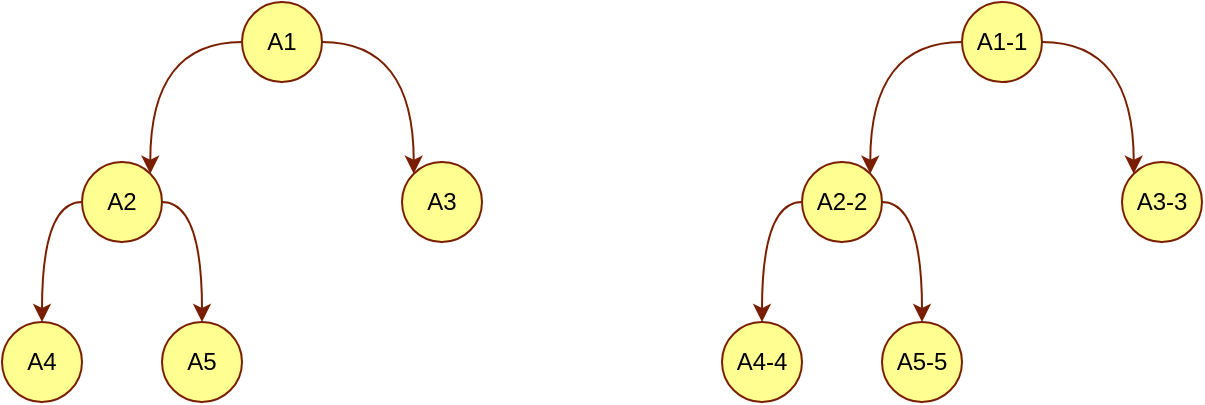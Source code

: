 <mxfile version="15.3.8" type="device" pages="2"><diagram id="1hlip6ZS5bDha7BJ4nYJ" name="基本概念"><mxGraphModel dx="786" dy="572" grid="1" gridSize="10" guides="1" tooltips="1" connect="1" arrows="1" fold="1" page="1" pageScale="1" pageWidth="827" pageHeight="1169" math="0" shadow="0"><root><mxCell id="0"/><mxCell id="1" parent="0"/><mxCell id="F5VN2D_kOhJFZDD3vVqY-6" style="edgeStyle=orthogonalEdgeStyle;rounded=0;orthogonalLoop=1;jettySize=auto;html=1;exitX=0;exitY=0.5;exitDx=0;exitDy=0;entryX=1;entryY=0;entryDx=0;entryDy=0;curved=1;strokeColor=#7A1E00;" edge="1" parent="1" source="F5VN2D_kOhJFZDD3vVqY-1" target="F5VN2D_kOhJFZDD3vVqY-2"><mxGeometry relative="1" as="geometry"/></mxCell><mxCell id="F5VN2D_kOhJFZDD3vVqY-7" style="edgeStyle=orthogonalEdgeStyle;curved=1;rounded=0;orthogonalLoop=1;jettySize=auto;html=1;exitX=1;exitY=0.5;exitDx=0;exitDy=0;entryX=0;entryY=0;entryDx=0;entryDy=0;strokeColor=#7A1E00;" edge="1" parent="1" source="F5VN2D_kOhJFZDD3vVqY-1" target="F5VN2D_kOhJFZDD3vVqY-3"><mxGeometry relative="1" as="geometry"/></mxCell><mxCell id="F5VN2D_kOhJFZDD3vVqY-1" value="A1" style="ellipse;whiteSpace=wrap;html=1;aspect=fixed;fillColor=#FFFF91;strokeColor=#7A1E00;" vertex="1" parent="1"><mxGeometry x="200" y="160" width="40" height="40" as="geometry"/></mxCell><mxCell id="F5VN2D_kOhJFZDD3vVqY-8" style="edgeStyle=orthogonalEdgeStyle;curved=1;rounded=0;orthogonalLoop=1;jettySize=auto;html=1;exitX=0;exitY=0.5;exitDx=0;exitDy=0;entryX=0.5;entryY=0;entryDx=0;entryDy=0;strokeColor=#7A1E00;" edge="1" parent="1" source="F5VN2D_kOhJFZDD3vVqY-2" target="F5VN2D_kOhJFZDD3vVqY-4"><mxGeometry relative="1" as="geometry"/></mxCell><mxCell id="F5VN2D_kOhJFZDD3vVqY-9" style="edgeStyle=orthogonalEdgeStyle;curved=1;rounded=0;orthogonalLoop=1;jettySize=auto;html=1;exitX=1;exitY=0.5;exitDx=0;exitDy=0;strokeColor=#7A1E00;" edge="1" parent="1" source="F5VN2D_kOhJFZDD3vVqY-2" target="F5VN2D_kOhJFZDD3vVqY-5"><mxGeometry relative="1" as="geometry"/></mxCell><mxCell id="F5VN2D_kOhJFZDD3vVqY-2" value="A2" style="ellipse;whiteSpace=wrap;html=1;aspect=fixed;fillColor=#FFFF91;strokeColor=#7A1E00;" vertex="1" parent="1"><mxGeometry x="120" y="240" width="40" height="40" as="geometry"/></mxCell><mxCell id="F5VN2D_kOhJFZDD3vVqY-3" value="A3" style="ellipse;whiteSpace=wrap;html=1;aspect=fixed;strokeColor=#7A1E00;fillColor=#FFFF91;" vertex="1" parent="1"><mxGeometry x="280" y="240" width="40" height="40" as="geometry"/></mxCell><mxCell id="F5VN2D_kOhJFZDD3vVqY-4" value="A4" style="ellipse;whiteSpace=wrap;html=1;aspect=fixed;fillColor=#FFFF91;strokeColor=#7A1E00;" vertex="1" parent="1"><mxGeometry x="80" y="320" width="40" height="40" as="geometry"/></mxCell><mxCell id="F5VN2D_kOhJFZDD3vVqY-5" value="A5" style="ellipse;whiteSpace=wrap;html=1;aspect=fixed;fillColor=#FFFF91;strokeColor=#7A1E00;" vertex="1" parent="1"><mxGeometry x="160" y="320" width="40" height="40" as="geometry"/></mxCell><mxCell id="F5VN2D_kOhJFZDD3vVqY-10" style="edgeStyle=orthogonalEdgeStyle;rounded=0;orthogonalLoop=1;jettySize=auto;html=1;exitX=0;exitY=0.5;exitDx=0;exitDy=0;entryX=1;entryY=0;entryDx=0;entryDy=0;curved=1;strokeColor=#7A1E00;" edge="1" parent="1" source="F5VN2D_kOhJFZDD3vVqY-12" target="F5VN2D_kOhJFZDD3vVqY-15"><mxGeometry relative="1" as="geometry"/></mxCell><mxCell id="F5VN2D_kOhJFZDD3vVqY-11" style="edgeStyle=orthogonalEdgeStyle;curved=1;rounded=0;orthogonalLoop=1;jettySize=auto;html=1;exitX=1;exitY=0.5;exitDx=0;exitDy=0;entryX=0;entryY=0;entryDx=0;entryDy=0;strokeColor=#7A1E00;" edge="1" parent="1" source="F5VN2D_kOhJFZDD3vVqY-12" target="F5VN2D_kOhJFZDD3vVqY-16"><mxGeometry relative="1" as="geometry"/></mxCell><mxCell id="F5VN2D_kOhJFZDD3vVqY-12" value="A1-1" style="ellipse;whiteSpace=wrap;html=1;aspect=fixed;fillColor=#FFFF91;strokeColor=#7A1E00;" vertex="1" parent="1"><mxGeometry x="560" y="160" width="40" height="40" as="geometry"/></mxCell><mxCell id="F5VN2D_kOhJFZDD3vVqY-13" style="edgeStyle=orthogonalEdgeStyle;curved=1;rounded=0;orthogonalLoop=1;jettySize=auto;html=1;exitX=0;exitY=0.5;exitDx=0;exitDy=0;entryX=0.5;entryY=0;entryDx=0;entryDy=0;strokeColor=#7A1E00;" edge="1" parent="1" source="F5VN2D_kOhJFZDD3vVqY-15" target="F5VN2D_kOhJFZDD3vVqY-17"><mxGeometry relative="1" as="geometry"/></mxCell><mxCell id="F5VN2D_kOhJFZDD3vVqY-14" style="edgeStyle=orthogonalEdgeStyle;curved=1;rounded=0;orthogonalLoop=1;jettySize=auto;html=1;exitX=1;exitY=0.5;exitDx=0;exitDy=0;strokeColor=#7A1E00;" edge="1" parent="1" source="F5VN2D_kOhJFZDD3vVqY-15" target="F5VN2D_kOhJFZDD3vVqY-18"><mxGeometry relative="1" as="geometry"/></mxCell><mxCell id="F5VN2D_kOhJFZDD3vVqY-15" value="A2-2" style="ellipse;whiteSpace=wrap;html=1;aspect=fixed;fillColor=#FFFF91;strokeColor=#7A1E00;" vertex="1" parent="1"><mxGeometry x="480" y="240" width="40" height="40" as="geometry"/></mxCell><mxCell id="F5VN2D_kOhJFZDD3vVqY-16" value="A3-3" style="ellipse;whiteSpace=wrap;html=1;aspect=fixed;strokeColor=#7A1E00;fillColor=#FFFF91;" vertex="1" parent="1"><mxGeometry x="640" y="240" width="40" height="40" as="geometry"/></mxCell><mxCell id="F5VN2D_kOhJFZDD3vVqY-17" value="A4-4" style="ellipse;whiteSpace=wrap;html=1;aspect=fixed;fillColor=#FFFF91;strokeColor=#7A1E00;" vertex="1" parent="1"><mxGeometry x="440" y="320" width="40" height="40" as="geometry"/></mxCell><mxCell id="F5VN2D_kOhJFZDD3vVqY-18" value="A5-5" style="ellipse;whiteSpace=wrap;html=1;aspect=fixed;fillColor=#FFFF91;strokeColor=#7A1E00;" vertex="1" parent="1"><mxGeometry x="520" y="320" width="40" height="40" as="geometry"/></mxCell></root></mxGraphModel></diagram><diagram id="8ZxtMBFsNrunL5bgSKQI" name="赫夫曼树构建过程"><mxGraphModel dx="786" dy="572" grid="1" gridSize="10" guides="1" tooltips="1" connect="1" arrows="1" fold="1" page="1" pageScale="1" pageWidth="827" pageHeight="1169" math="0" shadow="0"><root><mxCell id="tBQNnCTgPlq-zPJwGpSJ-0"/><mxCell id="tBQNnCTgPlq-zPJwGpSJ-1" parent="tBQNnCTgPlq-zPJwGpSJ-0"/><mxCell id="tBQNnCTgPlq-zPJwGpSJ-2" value="13" style="ellipse;whiteSpace=wrap;html=1;aspect=fixed;strokeColor=#7A1E00;fillColor=#FFFF91;" vertex="1" parent="tBQNnCTgPlq-zPJwGpSJ-1"><mxGeometry x="120" y="80" width="40" height="40" as="geometry"/></mxCell><mxCell id="tBQNnCTgPlq-zPJwGpSJ-3" value="7" style="ellipse;whiteSpace=wrap;html=1;aspect=fixed;strokeColor=#7A1E00;fillColor=#FFFF91;" vertex="1" parent="tBQNnCTgPlq-zPJwGpSJ-1"><mxGeometry x="200" y="80" width="40" height="40" as="geometry"/></mxCell><mxCell id="tBQNnCTgPlq-zPJwGpSJ-4" value="8" style="ellipse;whiteSpace=wrap;html=1;aspect=fixed;strokeColor=#7A1E00;fillColor=#FFFF91;" vertex="1" parent="tBQNnCTgPlq-zPJwGpSJ-1"><mxGeometry x="280" y="80" width="40" height="40" as="geometry"/></mxCell><mxCell id="tBQNnCTgPlq-zPJwGpSJ-5" value="3" style="ellipse;whiteSpace=wrap;html=1;aspect=fixed;strokeColor=#7A1E00;fillColor=#FFFF91;" vertex="1" parent="tBQNnCTgPlq-zPJwGpSJ-1"><mxGeometry x="360" y="80" width="40" height="40" as="geometry"/></mxCell><mxCell id="tBQNnCTgPlq-zPJwGpSJ-6" value="29" style="ellipse;whiteSpace=wrap;html=1;aspect=fixed;strokeColor=#7A1E00;fillColor=#FFFF91;" vertex="1" parent="tBQNnCTgPlq-zPJwGpSJ-1"><mxGeometry x="440" y="80" width="40" height="40" as="geometry"/></mxCell><mxCell id="tBQNnCTgPlq-zPJwGpSJ-7" value="6" style="ellipse;whiteSpace=wrap;html=1;aspect=fixed;strokeColor=#7A1E00;fillColor=#FFFF91;" vertex="1" parent="tBQNnCTgPlq-zPJwGpSJ-1"><mxGeometry x="520" y="80" width="40" height="40" as="geometry"/></mxCell><mxCell id="tBQNnCTgPlq-zPJwGpSJ-8" value="1" style="ellipse;whiteSpace=wrap;html=1;aspect=fixed;strokeColor=#7A1E00;fillColor=#FFFF91;" vertex="1" parent="tBQNnCTgPlq-zPJwGpSJ-1"><mxGeometry x="600" y="80" width="40" height="40" as="geometry"/></mxCell><mxCell id="tBQNnCTgPlq-zPJwGpSJ-9" value="将给定数列的每个元素看成只有一个节点的二叉树" style="text;html=1;strokeColor=none;fillColor=none;align=left;verticalAlign=middle;whiteSpace=wrap;rounded=0;" vertex="1" parent="tBQNnCTgPlq-zPJwGpSJ-1"><mxGeometry x="80" y="40" width="170" height="30" as="geometry"/></mxCell><mxCell id="tBQNnCTgPlq-zPJwGpSJ-11" value="1" style="ellipse;whiteSpace=wrap;html=1;aspect=fixed;strokeColor=#7A1E00;fillColor=#FFFF91;" vertex="1" parent="tBQNnCTgPlq-zPJwGpSJ-1"><mxGeometry x="120" y="240" width="40" height="40" as="geometry"/></mxCell><mxCell id="tBQNnCTgPlq-zPJwGpSJ-12" value="3" style="ellipse;whiteSpace=wrap;html=1;aspect=fixed;strokeColor=#7A1E00;fillColor=#FFFF91;" vertex="1" parent="tBQNnCTgPlq-zPJwGpSJ-1"><mxGeometry x="200" y="240" width="40" height="40" as="geometry"/></mxCell><mxCell id="tBQNnCTgPlq-zPJwGpSJ-13" value="6" style="ellipse;whiteSpace=wrap;html=1;aspect=fixed;strokeColor=#7A1E00;fillColor=#FFFF91;" vertex="1" parent="tBQNnCTgPlq-zPJwGpSJ-1"><mxGeometry x="280" y="240" width="40" height="40" as="geometry"/></mxCell><mxCell id="tBQNnCTgPlq-zPJwGpSJ-14" value="7" style="ellipse;whiteSpace=wrap;html=1;aspect=fixed;strokeColor=#7A1E00;fillColor=#FFFF91;" vertex="1" parent="tBQNnCTgPlq-zPJwGpSJ-1"><mxGeometry x="360" y="240" width="40" height="40" as="geometry"/></mxCell><mxCell id="tBQNnCTgPlq-zPJwGpSJ-15" value="8" style="ellipse;whiteSpace=wrap;html=1;aspect=fixed;strokeColor=#7A1E00;fillColor=#FFFF91;" vertex="1" parent="tBQNnCTgPlq-zPJwGpSJ-1"><mxGeometry x="440" y="240" width="40" height="40" as="geometry"/></mxCell><mxCell id="tBQNnCTgPlq-zPJwGpSJ-16" value="13" style="ellipse;whiteSpace=wrap;html=1;aspect=fixed;strokeColor=#7A1E00;fillColor=#FFFF91;" vertex="1" parent="tBQNnCTgPlq-zPJwGpSJ-1"><mxGeometry x="520" y="240" width="40" height="40" as="geometry"/></mxCell><mxCell id="tBQNnCTgPlq-zPJwGpSJ-17" value="29" style="ellipse;whiteSpace=wrap;html=1;aspect=fixed;strokeColor=#7A1E00;fillColor=#FFFF91;" vertex="1" parent="tBQNnCTgPlq-zPJwGpSJ-1"><mxGeometry x="600" y="240" width="40" height="40" as="geometry"/></mxCell><mxCell id="tBQNnCTgPlq-zPJwGpSJ-18" value="排序" style="text;html=1;strokeColor=none;fillColor=none;align=left;verticalAlign=middle;whiteSpace=wrap;rounded=0;" vertex="1" parent="tBQNnCTgPlq-zPJwGpSJ-1"><mxGeometry x="80" y="200" width="170" height="30" as="geometry"/></mxCell><mxCell id="tBQNnCTgPlq-zPJwGpSJ-27" value="1" style="ellipse;whiteSpace=wrap;html=1;aspect=fixed;strokeColor=#7A1E00;fillColor=#FFFF91;" vertex="1" parent="tBQNnCTgPlq-zPJwGpSJ-1"><mxGeometry x="120" y="480" width="40" height="40" as="geometry"/></mxCell><mxCell id="tBQNnCTgPlq-zPJwGpSJ-28" value="3" style="ellipse;whiteSpace=wrap;html=1;aspect=fixed;strokeColor=#7A1E00;fillColor=#FFFF91;" vertex="1" parent="tBQNnCTgPlq-zPJwGpSJ-1"><mxGeometry x="200" y="480" width="40" height="40" as="geometry"/></mxCell><mxCell id="tBQNnCTgPlq-zPJwGpSJ-29" value="6" style="ellipse;whiteSpace=wrap;html=1;aspect=fixed;strokeColor=#7A1E00;fillColor=#FFFF91;" vertex="1" parent="tBQNnCTgPlq-zPJwGpSJ-1"><mxGeometry x="280" y="400" width="40" height="40" as="geometry"/></mxCell><mxCell id="tBQNnCTgPlq-zPJwGpSJ-30" value="7" style="ellipse;whiteSpace=wrap;html=1;aspect=fixed;strokeColor=#7A1E00;fillColor=#FFFF91;" vertex="1" parent="tBQNnCTgPlq-zPJwGpSJ-1"><mxGeometry x="360" y="400" width="40" height="40" as="geometry"/></mxCell><mxCell id="tBQNnCTgPlq-zPJwGpSJ-31" value="8" style="ellipse;whiteSpace=wrap;html=1;aspect=fixed;strokeColor=#7A1E00;fillColor=#FFFF91;" vertex="1" parent="tBQNnCTgPlq-zPJwGpSJ-1"><mxGeometry x="440" y="400" width="40" height="40" as="geometry"/></mxCell><mxCell id="tBQNnCTgPlq-zPJwGpSJ-32" value="13" style="ellipse;whiteSpace=wrap;html=1;aspect=fixed;strokeColor=#7A1E00;fillColor=#FFFF91;" vertex="1" parent="tBQNnCTgPlq-zPJwGpSJ-1"><mxGeometry x="520" y="400" width="40" height="40" as="geometry"/></mxCell><mxCell id="tBQNnCTgPlq-zPJwGpSJ-33" value="29" style="ellipse;whiteSpace=wrap;html=1;aspect=fixed;strokeColor=#7A1E00;fillColor=#FFFF91;" vertex="1" parent="tBQNnCTgPlq-zPJwGpSJ-1"><mxGeometry x="600" y="400" width="40" height="40" as="geometry"/></mxCell><mxCell id="tBQNnCTgPlq-zPJwGpSJ-34" value="取出最小的两个二叉树，组成一个新的二叉树&lt;br&gt;将新的二叉树，放进队列，并排序" style="text;html=1;strokeColor=none;fillColor=none;align=left;verticalAlign=middle;whiteSpace=wrap;rounded=0;" vertex="1" parent="tBQNnCTgPlq-zPJwGpSJ-1"><mxGeometry x="80" y="360" width="270" height="40" as="geometry"/></mxCell><mxCell id="tBQNnCTgPlq-zPJwGpSJ-36" style="edgeStyle=orthogonalEdgeStyle;curved=1;rounded=0;orthogonalLoop=1;jettySize=auto;html=1;exitX=0;exitY=0.5;exitDx=0;exitDy=0;entryX=0.5;entryY=0;entryDx=0;entryDy=0;strokeColor=#7A1E00;" edge="1" parent="tBQNnCTgPlq-zPJwGpSJ-1" source="tBQNnCTgPlq-zPJwGpSJ-35" target="tBQNnCTgPlq-zPJwGpSJ-27"><mxGeometry relative="1" as="geometry"/></mxCell><mxCell id="tBQNnCTgPlq-zPJwGpSJ-37" style="edgeStyle=orthogonalEdgeStyle;curved=1;rounded=0;orthogonalLoop=1;jettySize=auto;html=1;exitX=1;exitY=0.5;exitDx=0;exitDy=0;entryX=0.5;entryY=0;entryDx=0;entryDy=0;strokeColor=#7A1E00;" edge="1" parent="tBQNnCTgPlq-zPJwGpSJ-1" source="tBQNnCTgPlq-zPJwGpSJ-35" target="tBQNnCTgPlq-zPJwGpSJ-28"><mxGeometry relative="1" as="geometry"/></mxCell><mxCell id="tBQNnCTgPlq-zPJwGpSJ-35" value="4" style="ellipse;whiteSpace=wrap;html=1;aspect=fixed;strokeColor=#7A1E00;fillColor=#FFFF91;" vertex="1" parent="tBQNnCTgPlq-zPJwGpSJ-1"><mxGeometry x="160" y="400" width="40" height="40" as="geometry"/></mxCell><mxCell id="tBQNnCTgPlq-zPJwGpSJ-38" value="" style="endArrow=none;html=1;strokeColor=#7A1E00;" edge="1" parent="tBQNnCTgPlq-zPJwGpSJ-1"><mxGeometry width="50" height="50" relative="1" as="geometry"><mxPoint x="80" y="160" as="sourcePoint"/><mxPoint x="680" y="160" as="targetPoint"/></mxGeometry></mxCell><mxCell id="tBQNnCTgPlq-zPJwGpSJ-39" value="" style="endArrow=none;html=1;strokeColor=#7A1E00;" edge="1" parent="tBQNnCTgPlq-zPJwGpSJ-1"><mxGeometry width="50" height="50" relative="1" as="geometry"><mxPoint x="80" y="320" as="sourcePoint"/><mxPoint x="680" y="320" as="targetPoint"/></mxGeometry></mxCell><mxCell id="tBQNnCTgPlq-zPJwGpSJ-40" value="1" style="ellipse;whiteSpace=wrap;html=1;aspect=fixed;strokeColor=#7A1E00;fillColor=#FFFF91;" vertex="1" parent="tBQNnCTgPlq-zPJwGpSJ-1"><mxGeometry x="260" y="800" width="40" height="40" as="geometry"/></mxCell><mxCell id="tBQNnCTgPlq-zPJwGpSJ-41" value="3" style="ellipse;whiteSpace=wrap;html=1;aspect=fixed;strokeColor=#7A1E00;fillColor=#FFFF91;" vertex="1" parent="tBQNnCTgPlq-zPJwGpSJ-1"><mxGeometry x="340" y="800" width="40" height="40" as="geometry"/></mxCell><mxCell id="tBQNnCTgPlq-zPJwGpSJ-42" value="6" style="ellipse;whiteSpace=wrap;html=1;aspect=fixed;strokeColor=#7A1E00;fillColor=#FFFF91;" vertex="1" parent="tBQNnCTgPlq-zPJwGpSJ-1"><mxGeometry x="420" y="720" width="40" height="40" as="geometry"/></mxCell><mxCell id="tBQNnCTgPlq-zPJwGpSJ-43" value="7" style="ellipse;whiteSpace=wrap;html=1;aspect=fixed;strokeColor=#7A1E00;fillColor=#FFFF91;" vertex="1" parent="tBQNnCTgPlq-zPJwGpSJ-1"><mxGeometry x="160" y="640" width="40" height="40" as="geometry"/></mxCell><mxCell id="tBQNnCTgPlq-zPJwGpSJ-44" value="8" style="ellipse;whiteSpace=wrap;html=1;aspect=fixed;strokeColor=#7A1E00;fillColor=#FFFF91;" vertex="1" parent="tBQNnCTgPlq-zPJwGpSJ-1"><mxGeometry x="240" y="640" width="40" height="40" as="geometry"/></mxCell><mxCell id="tBQNnCTgPlq-zPJwGpSJ-45" value="13" style="ellipse;whiteSpace=wrap;html=1;aspect=fixed;strokeColor=#7A1E00;fillColor=#FFFF91;" vertex="1" parent="tBQNnCTgPlq-zPJwGpSJ-1"><mxGeometry x="520" y="640" width="40" height="40" as="geometry"/></mxCell><mxCell id="tBQNnCTgPlq-zPJwGpSJ-46" value="29" style="ellipse;whiteSpace=wrap;html=1;aspect=fixed;strokeColor=#7A1E00;fillColor=#FFFF91;" vertex="1" parent="tBQNnCTgPlq-zPJwGpSJ-1"><mxGeometry x="600" y="640" width="40" height="40" as="geometry"/></mxCell><mxCell id="tBQNnCTgPlq-zPJwGpSJ-47" value="取出最小的两个二叉树，组成一个新的二叉树&lt;br&gt;将新的二叉树，放进队列，并排序" style="text;html=1;strokeColor=none;fillColor=none;align=left;verticalAlign=middle;whiteSpace=wrap;rounded=0;" vertex="1" parent="tBQNnCTgPlq-zPJwGpSJ-1"><mxGeometry x="80" y="590" width="270" height="40" as="geometry"/></mxCell><mxCell id="tBQNnCTgPlq-zPJwGpSJ-48" style="edgeStyle=orthogonalEdgeStyle;curved=1;rounded=0;orthogonalLoop=1;jettySize=auto;html=1;exitX=0;exitY=0.5;exitDx=0;exitDy=0;entryX=0.5;entryY=0;entryDx=0;entryDy=0;strokeColor=#7A1E00;" edge="1" parent="tBQNnCTgPlq-zPJwGpSJ-1" source="tBQNnCTgPlq-zPJwGpSJ-50" target="tBQNnCTgPlq-zPJwGpSJ-40"><mxGeometry relative="1" as="geometry"/></mxCell><mxCell id="tBQNnCTgPlq-zPJwGpSJ-49" style="edgeStyle=orthogonalEdgeStyle;curved=1;rounded=0;orthogonalLoop=1;jettySize=auto;html=1;exitX=1;exitY=0.5;exitDx=0;exitDy=0;entryX=0.5;entryY=0;entryDx=0;entryDy=0;strokeColor=#7A1E00;" edge="1" parent="tBQNnCTgPlq-zPJwGpSJ-1" source="tBQNnCTgPlq-zPJwGpSJ-50" target="tBQNnCTgPlq-zPJwGpSJ-41"><mxGeometry relative="1" as="geometry"/></mxCell><mxCell id="tBQNnCTgPlq-zPJwGpSJ-50" value="4" style="ellipse;whiteSpace=wrap;html=1;aspect=fixed;strokeColor=#7A1E00;fillColor=#FFFF91;" vertex="1" parent="tBQNnCTgPlq-zPJwGpSJ-1"><mxGeometry x="300" y="720" width="40" height="40" as="geometry"/></mxCell><mxCell id="tBQNnCTgPlq-zPJwGpSJ-51" value="" style="endArrow=none;html=1;strokeColor=#7A1E00;" edge="1" parent="tBQNnCTgPlq-zPJwGpSJ-1"><mxGeometry width="50" height="50" relative="1" as="geometry"><mxPoint x="80" y="560" as="sourcePoint"/><mxPoint x="680" y="560" as="targetPoint"/></mxGeometry></mxCell><mxCell id="tBQNnCTgPlq-zPJwGpSJ-53" style="edgeStyle=orthogonalEdgeStyle;curved=1;rounded=0;orthogonalLoop=1;jettySize=auto;html=1;exitX=0;exitY=0.5;exitDx=0;exitDy=0;entryX=0.5;entryY=0;entryDx=0;entryDy=0;strokeColor=#7A1E00;" edge="1" parent="tBQNnCTgPlq-zPJwGpSJ-1" source="tBQNnCTgPlq-zPJwGpSJ-52" target="tBQNnCTgPlq-zPJwGpSJ-50"><mxGeometry relative="1" as="geometry"/></mxCell><mxCell id="tBQNnCTgPlq-zPJwGpSJ-54" style="edgeStyle=orthogonalEdgeStyle;curved=1;rounded=0;orthogonalLoop=1;jettySize=auto;html=1;exitX=1;exitY=0.5;exitDx=0;exitDy=0;strokeColor=#7A1E00;" edge="1" parent="tBQNnCTgPlq-zPJwGpSJ-1" source="tBQNnCTgPlq-zPJwGpSJ-52" target="tBQNnCTgPlq-zPJwGpSJ-42"><mxGeometry relative="1" as="geometry"/></mxCell><mxCell id="tBQNnCTgPlq-zPJwGpSJ-52" value="10" style="ellipse;whiteSpace=wrap;html=1;aspect=fixed;strokeColor=#7A1E00;fillColor=#FFFF91;" vertex="1" parent="tBQNnCTgPlq-zPJwGpSJ-1"><mxGeometry x="360" y="640" width="40" height="40" as="geometry"/></mxCell><mxCell id="tBQNnCTgPlq-zPJwGpSJ-55" value="1" style="ellipse;whiteSpace=wrap;html=1;aspect=fixed;strokeColor=#7A1E00;fillColor=#FFFF91;" vertex="1" parent="tBQNnCTgPlq-zPJwGpSJ-1"><mxGeometry x="60" y="1120" width="40" height="40" as="geometry"/></mxCell><mxCell id="tBQNnCTgPlq-zPJwGpSJ-56" value="3" style="ellipse;whiteSpace=wrap;html=1;aspect=fixed;strokeColor=#7A1E00;fillColor=#FFFF91;" vertex="1" parent="tBQNnCTgPlq-zPJwGpSJ-1"><mxGeometry x="140" y="1120" width="40" height="40" as="geometry"/></mxCell><mxCell id="tBQNnCTgPlq-zPJwGpSJ-57" value="6" style="ellipse;whiteSpace=wrap;html=1;aspect=fixed;strokeColor=#7A1E00;fillColor=#FFFF91;" vertex="1" parent="tBQNnCTgPlq-zPJwGpSJ-1"><mxGeometry x="220" y="1040" width="40" height="40" as="geometry"/></mxCell><mxCell id="tBQNnCTgPlq-zPJwGpSJ-58" value="7" style="ellipse;whiteSpace=wrap;html=1;aspect=fixed;strokeColor=#7A1E00;fillColor=#FFFF91;" vertex="1" parent="tBQNnCTgPlq-zPJwGpSJ-1"><mxGeometry x="400" y="1040" width="40" height="40" as="geometry"/></mxCell><mxCell id="tBQNnCTgPlq-zPJwGpSJ-59" value="8" style="ellipse;whiteSpace=wrap;html=1;aspect=fixed;strokeColor=#7A1E00;fillColor=#FFFF91;" vertex="1" parent="tBQNnCTgPlq-zPJwGpSJ-1"><mxGeometry x="480" y="1040" width="40" height="40" as="geometry"/></mxCell><mxCell id="tBQNnCTgPlq-zPJwGpSJ-60" value="13" style="ellipse;whiteSpace=wrap;html=1;aspect=fixed;strokeColor=#7A1E00;fillColor=#FFFF91;" vertex="1" parent="tBQNnCTgPlq-zPJwGpSJ-1"><mxGeometry x="320" y="960" width="40" height="40" as="geometry"/></mxCell><mxCell id="tBQNnCTgPlq-zPJwGpSJ-61" value="29" style="ellipse;whiteSpace=wrap;html=1;aspect=fixed;strokeColor=#7A1E00;fillColor=#FFFF91;" vertex="1" parent="tBQNnCTgPlq-zPJwGpSJ-1"><mxGeometry x="560" y="960" width="40" height="40" as="geometry"/></mxCell><mxCell id="tBQNnCTgPlq-zPJwGpSJ-62" value="取出最小的两个二叉树，组成一个新的二叉树&lt;br&gt;将新的二叉树，放进队列，并排序" style="text;html=1;strokeColor=none;fillColor=none;align=left;verticalAlign=middle;whiteSpace=wrap;rounded=0;" vertex="1" parent="tBQNnCTgPlq-zPJwGpSJ-1"><mxGeometry x="80" y="910" width="270" height="40" as="geometry"/></mxCell><mxCell id="tBQNnCTgPlq-zPJwGpSJ-63" style="edgeStyle=orthogonalEdgeStyle;curved=1;rounded=0;orthogonalLoop=1;jettySize=auto;html=1;exitX=0;exitY=0.5;exitDx=0;exitDy=0;entryX=0.5;entryY=0;entryDx=0;entryDy=0;strokeColor=#7A1E00;" edge="1" parent="tBQNnCTgPlq-zPJwGpSJ-1" source="tBQNnCTgPlq-zPJwGpSJ-65" target="tBQNnCTgPlq-zPJwGpSJ-55"><mxGeometry relative="1" as="geometry"/></mxCell><mxCell id="tBQNnCTgPlq-zPJwGpSJ-64" style="edgeStyle=orthogonalEdgeStyle;curved=1;rounded=0;orthogonalLoop=1;jettySize=auto;html=1;exitX=1;exitY=0.5;exitDx=0;exitDy=0;entryX=0.5;entryY=0;entryDx=0;entryDy=0;strokeColor=#7A1E00;" edge="1" parent="tBQNnCTgPlq-zPJwGpSJ-1" source="tBQNnCTgPlq-zPJwGpSJ-65" target="tBQNnCTgPlq-zPJwGpSJ-56"><mxGeometry relative="1" as="geometry"/></mxCell><mxCell id="tBQNnCTgPlq-zPJwGpSJ-65" value="4" style="ellipse;whiteSpace=wrap;html=1;aspect=fixed;strokeColor=#7A1E00;fillColor=#FFFF91;" vertex="1" parent="tBQNnCTgPlq-zPJwGpSJ-1"><mxGeometry x="100" y="1040" width="40" height="40" as="geometry"/></mxCell><mxCell id="tBQNnCTgPlq-zPJwGpSJ-66" value="" style="endArrow=none;html=1;strokeColor=#7A1E00;" edge="1" parent="tBQNnCTgPlq-zPJwGpSJ-1"><mxGeometry width="50" height="50" relative="1" as="geometry"><mxPoint x="80" y="880" as="sourcePoint"/><mxPoint x="680" y="880" as="targetPoint"/></mxGeometry></mxCell><mxCell id="tBQNnCTgPlq-zPJwGpSJ-67" style="edgeStyle=orthogonalEdgeStyle;curved=1;rounded=0;orthogonalLoop=1;jettySize=auto;html=1;exitX=0;exitY=0.5;exitDx=0;exitDy=0;entryX=0.5;entryY=0;entryDx=0;entryDy=0;strokeColor=#7A1E00;" edge="1" parent="tBQNnCTgPlq-zPJwGpSJ-1" source="tBQNnCTgPlq-zPJwGpSJ-69" target="tBQNnCTgPlq-zPJwGpSJ-65"><mxGeometry relative="1" as="geometry"/></mxCell><mxCell id="tBQNnCTgPlq-zPJwGpSJ-68" style="edgeStyle=orthogonalEdgeStyle;curved=1;rounded=0;orthogonalLoop=1;jettySize=auto;html=1;exitX=1;exitY=0.5;exitDx=0;exitDy=0;strokeColor=#7A1E00;" edge="1" parent="tBQNnCTgPlq-zPJwGpSJ-1" source="tBQNnCTgPlq-zPJwGpSJ-69" target="tBQNnCTgPlq-zPJwGpSJ-57"><mxGeometry relative="1" as="geometry"/></mxCell><mxCell id="tBQNnCTgPlq-zPJwGpSJ-69" value="10" style="ellipse;whiteSpace=wrap;html=1;aspect=fixed;strokeColor=#7A1E00;fillColor=#FFFF91;" vertex="1" parent="tBQNnCTgPlq-zPJwGpSJ-1"><mxGeometry x="160" y="960" width="40" height="40" as="geometry"/></mxCell><mxCell id="tBQNnCTgPlq-zPJwGpSJ-71" style="edgeStyle=orthogonalEdgeStyle;curved=1;rounded=0;orthogonalLoop=1;jettySize=auto;html=1;exitX=0;exitY=0.5;exitDx=0;exitDy=0;entryX=0.5;entryY=0;entryDx=0;entryDy=0;strokeColor=#7A1E00;" edge="1" parent="tBQNnCTgPlq-zPJwGpSJ-1" source="tBQNnCTgPlq-zPJwGpSJ-70" target="tBQNnCTgPlq-zPJwGpSJ-58"><mxGeometry relative="1" as="geometry"/></mxCell><mxCell id="tBQNnCTgPlq-zPJwGpSJ-72" style="edgeStyle=orthogonalEdgeStyle;curved=1;rounded=0;orthogonalLoop=1;jettySize=auto;html=1;exitX=1;exitY=0.5;exitDx=0;exitDy=0;entryX=0.5;entryY=0;entryDx=0;entryDy=0;strokeColor=#7A1E00;" edge="1" parent="tBQNnCTgPlq-zPJwGpSJ-1" source="tBQNnCTgPlq-zPJwGpSJ-70" target="tBQNnCTgPlq-zPJwGpSJ-59"><mxGeometry relative="1" as="geometry"/></mxCell><mxCell id="tBQNnCTgPlq-zPJwGpSJ-70" value="15" style="ellipse;whiteSpace=wrap;html=1;aspect=fixed;strokeColor=#7A1E00;fillColor=#FFFF91;" vertex="1" parent="tBQNnCTgPlq-zPJwGpSJ-1"><mxGeometry x="440" y="960" width="40" height="40" as="geometry"/></mxCell><mxCell id="tBQNnCTgPlq-zPJwGpSJ-90" value="1" style="ellipse;whiteSpace=wrap;html=1;aspect=fixed;strokeColor=#7A1E00;fillColor=#FFFF91;" vertex="1" parent="tBQNnCTgPlq-zPJwGpSJ-1"><mxGeometry x="230" y="1480" width="40" height="40" as="geometry"/></mxCell><mxCell id="tBQNnCTgPlq-zPJwGpSJ-91" value="3" style="ellipse;whiteSpace=wrap;html=1;aspect=fixed;strokeColor=#7A1E00;fillColor=#FFFF91;" vertex="1" parent="tBQNnCTgPlq-zPJwGpSJ-1"><mxGeometry x="310" y="1480" width="40" height="40" as="geometry"/></mxCell><mxCell id="tBQNnCTgPlq-zPJwGpSJ-92" value="6" style="ellipse;whiteSpace=wrap;html=1;aspect=fixed;strokeColor=#7A1E00;fillColor=#FFFF91;" vertex="1" parent="tBQNnCTgPlq-zPJwGpSJ-1"><mxGeometry x="390" y="1400" width="40" height="40" as="geometry"/></mxCell><mxCell id="tBQNnCTgPlq-zPJwGpSJ-93" value="7" style="ellipse;whiteSpace=wrap;html=1;aspect=fixed;strokeColor=#7A1E00;fillColor=#FFFF91;" vertex="1" parent="tBQNnCTgPlq-zPJwGpSJ-1"><mxGeometry x="120" y="1360" width="40" height="40" as="geometry"/></mxCell><mxCell id="tBQNnCTgPlq-zPJwGpSJ-94" value="8" style="ellipse;whiteSpace=wrap;html=1;aspect=fixed;strokeColor=#7A1E00;fillColor=#FFFF91;" vertex="1" parent="tBQNnCTgPlq-zPJwGpSJ-1"><mxGeometry x="200" y="1360" width="40" height="40" as="geometry"/></mxCell><mxCell id="tBQNnCTgPlq-zPJwGpSJ-95" value="13" style="ellipse;whiteSpace=wrap;html=1;aspect=fixed;strokeColor=#7A1E00;fillColor=#FFFF91;" vertex="1" parent="tBQNnCTgPlq-zPJwGpSJ-1"><mxGeometry x="490" y="1320" width="40" height="40" as="geometry"/></mxCell><mxCell id="tBQNnCTgPlq-zPJwGpSJ-96" value="29" style="ellipse;whiteSpace=wrap;html=1;aspect=fixed;strokeColor=#7A1E00;fillColor=#FFFF91;" vertex="1" parent="tBQNnCTgPlq-zPJwGpSJ-1"><mxGeometry x="600" y="1280" width="40" height="40" as="geometry"/></mxCell><mxCell id="tBQNnCTgPlq-zPJwGpSJ-97" value="取出最小的两个二叉树，组成一个新的二叉树&lt;br&gt;将新的二叉树，放进队列，并排序" style="text;html=1;strokeColor=none;fillColor=none;align=left;verticalAlign=middle;whiteSpace=wrap;rounded=0;" vertex="1" parent="tBQNnCTgPlq-zPJwGpSJ-1"><mxGeometry x="80" y="1230" width="270" height="40" as="geometry"/></mxCell><mxCell id="tBQNnCTgPlq-zPJwGpSJ-98" style="edgeStyle=orthogonalEdgeStyle;curved=1;rounded=0;orthogonalLoop=1;jettySize=auto;html=1;exitX=0;exitY=0.5;exitDx=0;exitDy=0;entryX=0.5;entryY=0;entryDx=0;entryDy=0;strokeColor=#7A1E00;" edge="1" parent="tBQNnCTgPlq-zPJwGpSJ-1" source="tBQNnCTgPlq-zPJwGpSJ-100" target="tBQNnCTgPlq-zPJwGpSJ-90"><mxGeometry relative="1" as="geometry"/></mxCell><mxCell id="tBQNnCTgPlq-zPJwGpSJ-99" style="edgeStyle=orthogonalEdgeStyle;curved=1;rounded=0;orthogonalLoop=1;jettySize=auto;html=1;exitX=1;exitY=0.5;exitDx=0;exitDy=0;entryX=0.5;entryY=0;entryDx=0;entryDy=0;strokeColor=#7A1E00;" edge="1" parent="tBQNnCTgPlq-zPJwGpSJ-1" source="tBQNnCTgPlq-zPJwGpSJ-100" target="tBQNnCTgPlq-zPJwGpSJ-91"><mxGeometry relative="1" as="geometry"/></mxCell><mxCell id="tBQNnCTgPlq-zPJwGpSJ-100" value="4" style="ellipse;whiteSpace=wrap;html=1;aspect=fixed;strokeColor=#7A1E00;fillColor=#FFFF91;" vertex="1" parent="tBQNnCTgPlq-zPJwGpSJ-1"><mxGeometry x="270" y="1400" width="40" height="40" as="geometry"/></mxCell><mxCell id="tBQNnCTgPlq-zPJwGpSJ-101" value="" style="endArrow=none;html=1;strokeColor=#7A1E00;" edge="1" parent="tBQNnCTgPlq-zPJwGpSJ-1"><mxGeometry width="50" height="50" relative="1" as="geometry"><mxPoint x="80" y="1200" as="sourcePoint"/><mxPoint x="680" y="1200" as="targetPoint"/></mxGeometry></mxCell><mxCell id="tBQNnCTgPlq-zPJwGpSJ-102" style="edgeStyle=orthogonalEdgeStyle;curved=1;rounded=0;orthogonalLoop=1;jettySize=auto;html=1;exitX=0;exitY=0.5;exitDx=0;exitDy=0;entryX=0.5;entryY=0;entryDx=0;entryDy=0;strokeColor=#7A1E00;" edge="1" parent="tBQNnCTgPlq-zPJwGpSJ-1" source="tBQNnCTgPlq-zPJwGpSJ-104" target="tBQNnCTgPlq-zPJwGpSJ-100"><mxGeometry relative="1" as="geometry"/></mxCell><mxCell id="tBQNnCTgPlq-zPJwGpSJ-103" style="edgeStyle=orthogonalEdgeStyle;curved=1;rounded=0;orthogonalLoop=1;jettySize=auto;html=1;exitX=1;exitY=0.5;exitDx=0;exitDy=0;strokeColor=#7A1E00;" edge="1" parent="tBQNnCTgPlq-zPJwGpSJ-1" source="tBQNnCTgPlq-zPJwGpSJ-104" target="tBQNnCTgPlq-zPJwGpSJ-92"><mxGeometry relative="1" as="geometry"/></mxCell><mxCell id="tBQNnCTgPlq-zPJwGpSJ-104" value="10" style="ellipse;whiteSpace=wrap;html=1;aspect=fixed;strokeColor=#7A1E00;fillColor=#FFFF91;" vertex="1" parent="tBQNnCTgPlq-zPJwGpSJ-1"><mxGeometry x="330" y="1320" width="40" height="40" as="geometry"/></mxCell><mxCell id="tBQNnCTgPlq-zPJwGpSJ-105" style="edgeStyle=orthogonalEdgeStyle;curved=1;rounded=0;orthogonalLoop=1;jettySize=auto;html=1;exitX=0;exitY=0.5;exitDx=0;exitDy=0;entryX=0.5;entryY=0;entryDx=0;entryDy=0;strokeColor=#7A1E00;" edge="1" parent="tBQNnCTgPlq-zPJwGpSJ-1" source="tBQNnCTgPlq-zPJwGpSJ-107" target="tBQNnCTgPlq-zPJwGpSJ-93"><mxGeometry relative="1" as="geometry"/></mxCell><mxCell id="tBQNnCTgPlq-zPJwGpSJ-106" style="edgeStyle=orthogonalEdgeStyle;curved=1;rounded=0;orthogonalLoop=1;jettySize=auto;html=1;exitX=1;exitY=0.5;exitDx=0;exitDy=0;entryX=0.5;entryY=0;entryDx=0;entryDy=0;strokeColor=#7A1E00;" edge="1" parent="tBQNnCTgPlq-zPJwGpSJ-1" source="tBQNnCTgPlq-zPJwGpSJ-107" target="tBQNnCTgPlq-zPJwGpSJ-94"><mxGeometry relative="1" as="geometry"/></mxCell><mxCell id="tBQNnCTgPlq-zPJwGpSJ-107" value="15" style="ellipse;whiteSpace=wrap;html=1;aspect=fixed;strokeColor=#7A1E00;fillColor=#FFFF91;" vertex="1" parent="tBQNnCTgPlq-zPJwGpSJ-1"><mxGeometry x="160" y="1280" width="40" height="40" as="geometry"/></mxCell><mxCell id="tBQNnCTgPlq-zPJwGpSJ-109" style="edgeStyle=orthogonalEdgeStyle;curved=1;rounded=0;orthogonalLoop=1;jettySize=auto;html=1;exitX=0;exitY=0.5;exitDx=0;exitDy=0;entryX=0.5;entryY=0;entryDx=0;entryDy=0;strokeColor=#7A1E00;" edge="1" parent="tBQNnCTgPlq-zPJwGpSJ-1" source="tBQNnCTgPlq-zPJwGpSJ-108" target="tBQNnCTgPlq-zPJwGpSJ-104"><mxGeometry relative="1" as="geometry"/></mxCell><mxCell id="tBQNnCTgPlq-zPJwGpSJ-110" style="edgeStyle=orthogonalEdgeStyle;curved=1;rounded=0;orthogonalLoop=1;jettySize=auto;html=1;exitX=1;exitY=0.5;exitDx=0;exitDy=0;entryX=0.5;entryY=0;entryDx=0;entryDy=0;strokeColor=#7A1E00;" edge="1" parent="tBQNnCTgPlq-zPJwGpSJ-1" source="tBQNnCTgPlq-zPJwGpSJ-108" target="tBQNnCTgPlq-zPJwGpSJ-95"><mxGeometry relative="1" as="geometry"/></mxCell><mxCell id="tBQNnCTgPlq-zPJwGpSJ-108" value="23" style="ellipse;whiteSpace=wrap;html=1;aspect=fixed;strokeColor=#7A1E00;fillColor=#FFFF91;" vertex="1" parent="tBQNnCTgPlq-zPJwGpSJ-1"><mxGeometry x="400" y="1280" width="40" height="40" as="geometry"/></mxCell><mxCell id="tBQNnCTgPlq-zPJwGpSJ-111" value="1" style="ellipse;whiteSpace=wrap;html=1;aspect=fixed;strokeColor=#7A1E00;fillColor=#FFFF91;" vertex="1" parent="tBQNnCTgPlq-zPJwGpSJ-1"><mxGeometry x="430" y="1920" width="40" height="40" as="geometry"/></mxCell><mxCell id="tBQNnCTgPlq-zPJwGpSJ-112" value="3" style="ellipse;whiteSpace=wrap;html=1;aspect=fixed;strokeColor=#7A1E00;fillColor=#FFFF91;" vertex="1" parent="tBQNnCTgPlq-zPJwGpSJ-1"><mxGeometry x="510" y="1920" width="40" height="40" as="geometry"/></mxCell><mxCell id="tBQNnCTgPlq-zPJwGpSJ-113" value="6" style="ellipse;whiteSpace=wrap;html=1;aspect=fixed;strokeColor=#7A1E00;fillColor=#FFFF91;" vertex="1" parent="tBQNnCTgPlq-zPJwGpSJ-1"><mxGeometry x="590" y="1840" width="40" height="40" as="geometry"/></mxCell><mxCell id="tBQNnCTgPlq-zPJwGpSJ-114" value="7" style="ellipse;whiteSpace=wrap;html=1;aspect=fixed;strokeColor=#7A1E00;fillColor=#FFFF91;" vertex="1" parent="tBQNnCTgPlq-zPJwGpSJ-1"><mxGeometry x="320" y="1800" width="40" height="40" as="geometry"/></mxCell><mxCell id="tBQNnCTgPlq-zPJwGpSJ-115" value="8" style="ellipse;whiteSpace=wrap;html=1;aspect=fixed;strokeColor=#7A1E00;fillColor=#FFFF91;" vertex="1" parent="tBQNnCTgPlq-zPJwGpSJ-1"><mxGeometry x="400" y="1800" width="40" height="40" as="geometry"/></mxCell><mxCell id="tBQNnCTgPlq-zPJwGpSJ-116" value="13" style="ellipse;whiteSpace=wrap;html=1;aspect=fixed;strokeColor=#7A1E00;fillColor=#FFFF91;" vertex="1" parent="tBQNnCTgPlq-zPJwGpSJ-1"><mxGeometry x="690" y="1760" width="40" height="40" as="geometry"/></mxCell><mxCell id="tBQNnCTgPlq-zPJwGpSJ-117" value="29" style="ellipse;whiteSpace=wrap;html=1;aspect=fixed;strokeColor=#7A1E00;fillColor=#FFFF91;" vertex="1" parent="tBQNnCTgPlq-zPJwGpSJ-1"><mxGeometry x="160" y="1640" width="40" height="40" as="geometry"/></mxCell><mxCell id="tBQNnCTgPlq-zPJwGpSJ-118" value="取出最小的两个二叉树，组成一个新的二叉树&lt;br&gt;将新的二叉树，放进队列，并排序" style="text;html=1;strokeColor=none;fillColor=none;align=left;verticalAlign=middle;whiteSpace=wrap;rounded=0;" vertex="1" parent="tBQNnCTgPlq-zPJwGpSJ-1"><mxGeometry x="80" y="1590" width="270" height="40" as="geometry"/></mxCell><mxCell id="tBQNnCTgPlq-zPJwGpSJ-119" style="edgeStyle=orthogonalEdgeStyle;curved=1;rounded=0;orthogonalLoop=1;jettySize=auto;html=1;exitX=0;exitY=0.5;exitDx=0;exitDy=0;entryX=0.5;entryY=0;entryDx=0;entryDy=0;strokeColor=#7A1E00;" edge="1" parent="tBQNnCTgPlq-zPJwGpSJ-1" source="tBQNnCTgPlq-zPJwGpSJ-121" target="tBQNnCTgPlq-zPJwGpSJ-111"><mxGeometry relative="1" as="geometry"/></mxCell><mxCell id="tBQNnCTgPlq-zPJwGpSJ-120" style="edgeStyle=orthogonalEdgeStyle;curved=1;rounded=0;orthogonalLoop=1;jettySize=auto;html=1;exitX=1;exitY=0.5;exitDx=0;exitDy=0;entryX=0.5;entryY=0;entryDx=0;entryDy=0;strokeColor=#7A1E00;" edge="1" parent="tBQNnCTgPlq-zPJwGpSJ-1" source="tBQNnCTgPlq-zPJwGpSJ-121" target="tBQNnCTgPlq-zPJwGpSJ-112"><mxGeometry relative="1" as="geometry"/></mxCell><mxCell id="tBQNnCTgPlq-zPJwGpSJ-121" value="4" style="ellipse;whiteSpace=wrap;html=1;aspect=fixed;strokeColor=#7A1E00;fillColor=#FFFF91;" vertex="1" parent="tBQNnCTgPlq-zPJwGpSJ-1"><mxGeometry x="470" y="1840" width="40" height="40" as="geometry"/></mxCell><mxCell id="tBQNnCTgPlq-zPJwGpSJ-122" value="" style="endArrow=none;html=1;strokeColor=#7A1E00;" edge="1" parent="tBQNnCTgPlq-zPJwGpSJ-1"><mxGeometry width="50" height="50" relative="1" as="geometry"><mxPoint x="80" y="1560" as="sourcePoint"/><mxPoint x="680" y="1560" as="targetPoint"/></mxGeometry></mxCell><mxCell id="tBQNnCTgPlq-zPJwGpSJ-123" style="edgeStyle=orthogonalEdgeStyle;curved=1;rounded=0;orthogonalLoop=1;jettySize=auto;html=1;exitX=0;exitY=0.5;exitDx=0;exitDy=0;entryX=0.5;entryY=0;entryDx=0;entryDy=0;strokeColor=#7A1E00;" edge="1" parent="tBQNnCTgPlq-zPJwGpSJ-1" source="tBQNnCTgPlq-zPJwGpSJ-125" target="tBQNnCTgPlq-zPJwGpSJ-121"><mxGeometry relative="1" as="geometry"/></mxCell><mxCell id="tBQNnCTgPlq-zPJwGpSJ-124" style="edgeStyle=orthogonalEdgeStyle;curved=1;rounded=0;orthogonalLoop=1;jettySize=auto;html=1;exitX=1;exitY=0.5;exitDx=0;exitDy=0;strokeColor=#7A1E00;" edge="1" parent="tBQNnCTgPlq-zPJwGpSJ-1" source="tBQNnCTgPlq-zPJwGpSJ-125" target="tBQNnCTgPlq-zPJwGpSJ-113"><mxGeometry relative="1" as="geometry"/></mxCell><mxCell id="tBQNnCTgPlq-zPJwGpSJ-125" value="10" style="ellipse;whiteSpace=wrap;html=1;aspect=fixed;strokeColor=#7A1E00;fillColor=#FFFF91;" vertex="1" parent="tBQNnCTgPlq-zPJwGpSJ-1"><mxGeometry x="530" y="1760" width="40" height="40" as="geometry"/></mxCell><mxCell id="tBQNnCTgPlq-zPJwGpSJ-126" style="edgeStyle=orthogonalEdgeStyle;curved=1;rounded=0;orthogonalLoop=1;jettySize=auto;html=1;exitX=0;exitY=0.5;exitDx=0;exitDy=0;entryX=0.5;entryY=0;entryDx=0;entryDy=0;strokeColor=#7A1E00;" edge="1" parent="tBQNnCTgPlq-zPJwGpSJ-1" source="tBQNnCTgPlq-zPJwGpSJ-128" target="tBQNnCTgPlq-zPJwGpSJ-114"><mxGeometry relative="1" as="geometry"/></mxCell><mxCell id="tBQNnCTgPlq-zPJwGpSJ-127" style="edgeStyle=orthogonalEdgeStyle;curved=1;rounded=0;orthogonalLoop=1;jettySize=auto;html=1;exitX=1;exitY=0.5;exitDx=0;exitDy=0;entryX=0.5;entryY=0;entryDx=0;entryDy=0;strokeColor=#7A1E00;" edge="1" parent="tBQNnCTgPlq-zPJwGpSJ-1" source="tBQNnCTgPlq-zPJwGpSJ-128" target="tBQNnCTgPlq-zPJwGpSJ-115"><mxGeometry relative="1" as="geometry"/></mxCell><mxCell id="tBQNnCTgPlq-zPJwGpSJ-128" value="15" style="ellipse;whiteSpace=wrap;html=1;aspect=fixed;strokeColor=#7A1E00;fillColor=#FFFF91;" vertex="1" parent="tBQNnCTgPlq-zPJwGpSJ-1"><mxGeometry x="360" y="1720" width="40" height="40" as="geometry"/></mxCell><mxCell id="tBQNnCTgPlq-zPJwGpSJ-129" style="edgeStyle=orthogonalEdgeStyle;curved=1;rounded=0;orthogonalLoop=1;jettySize=auto;html=1;exitX=0;exitY=0.5;exitDx=0;exitDy=0;entryX=0.5;entryY=0;entryDx=0;entryDy=0;strokeColor=#7A1E00;" edge="1" parent="tBQNnCTgPlq-zPJwGpSJ-1" source="tBQNnCTgPlq-zPJwGpSJ-131" target="tBQNnCTgPlq-zPJwGpSJ-125"><mxGeometry relative="1" as="geometry"/></mxCell><mxCell id="tBQNnCTgPlq-zPJwGpSJ-130" style="edgeStyle=orthogonalEdgeStyle;curved=1;rounded=0;orthogonalLoop=1;jettySize=auto;html=1;exitX=1;exitY=0.5;exitDx=0;exitDy=0;entryX=0.5;entryY=0;entryDx=0;entryDy=0;strokeColor=#7A1E00;" edge="1" parent="tBQNnCTgPlq-zPJwGpSJ-1" source="tBQNnCTgPlq-zPJwGpSJ-131" target="tBQNnCTgPlq-zPJwGpSJ-116"><mxGeometry relative="1" as="geometry"/></mxCell><mxCell id="tBQNnCTgPlq-zPJwGpSJ-131" value="23" style="ellipse;whiteSpace=wrap;html=1;aspect=fixed;strokeColor=#7A1E00;fillColor=#FFFF91;" vertex="1" parent="tBQNnCTgPlq-zPJwGpSJ-1"><mxGeometry x="600" y="1720" width="40" height="40" as="geometry"/></mxCell><mxCell id="tBQNnCTgPlq-zPJwGpSJ-133" style="edgeStyle=orthogonalEdgeStyle;curved=1;rounded=0;orthogonalLoop=1;jettySize=auto;html=1;exitX=0;exitY=0.5;exitDx=0;exitDy=0;entryX=0.5;entryY=0;entryDx=0;entryDy=0;strokeColor=#7A1E00;" edge="1" parent="tBQNnCTgPlq-zPJwGpSJ-1" source="tBQNnCTgPlq-zPJwGpSJ-132" target="tBQNnCTgPlq-zPJwGpSJ-128"><mxGeometry relative="1" as="geometry"/></mxCell><mxCell id="tBQNnCTgPlq-zPJwGpSJ-134" style="edgeStyle=orthogonalEdgeStyle;curved=1;rounded=0;orthogonalLoop=1;jettySize=auto;html=1;exitX=1;exitY=0.5;exitDx=0;exitDy=0;entryX=0.5;entryY=0;entryDx=0;entryDy=0;strokeColor=#7A1E00;" edge="1" parent="tBQNnCTgPlq-zPJwGpSJ-1" source="tBQNnCTgPlq-zPJwGpSJ-132" target="tBQNnCTgPlq-zPJwGpSJ-131"><mxGeometry relative="1" as="geometry"/></mxCell><mxCell id="tBQNnCTgPlq-zPJwGpSJ-132" value="38" style="ellipse;whiteSpace=wrap;html=1;aspect=fixed;strokeColor=#7A1E00;fillColor=#FFFF91;" vertex="1" parent="tBQNnCTgPlq-zPJwGpSJ-1"><mxGeometry x="480" y="1640" width="40" height="40" as="geometry"/></mxCell><mxCell id="tBQNnCTgPlq-zPJwGpSJ-135" value="1" style="ellipse;whiteSpace=wrap;html=1;aspect=fixed;strokeColor=#7A1E00;fillColor=#FFFF91;" vertex="1" parent="tBQNnCTgPlq-zPJwGpSJ-1"><mxGeometry x="430" y="2440" width="40" height="40" as="geometry"/></mxCell><mxCell id="tBQNnCTgPlq-zPJwGpSJ-136" value="3" style="ellipse;whiteSpace=wrap;html=1;aspect=fixed;strokeColor=#7A1E00;fillColor=#FFFF91;" vertex="1" parent="tBQNnCTgPlq-zPJwGpSJ-1"><mxGeometry x="510" y="2440" width="40" height="40" as="geometry"/></mxCell><mxCell id="tBQNnCTgPlq-zPJwGpSJ-137" value="6" style="ellipse;whiteSpace=wrap;html=1;aspect=fixed;strokeColor=#7A1E00;fillColor=#FFFF91;" vertex="1" parent="tBQNnCTgPlq-zPJwGpSJ-1"><mxGeometry x="590" y="2360" width="40" height="40" as="geometry"/></mxCell><mxCell id="tBQNnCTgPlq-zPJwGpSJ-138" value="7" style="ellipse;whiteSpace=wrap;html=1;aspect=fixed;strokeColor=#7A1E00;fillColor=#FFFF91;" vertex="1" parent="tBQNnCTgPlq-zPJwGpSJ-1"><mxGeometry x="320" y="2320" width="40" height="40" as="geometry"/></mxCell><mxCell id="tBQNnCTgPlq-zPJwGpSJ-139" value="8" style="ellipse;whiteSpace=wrap;html=1;aspect=fixed;strokeColor=#7A1E00;fillColor=#FFFF91;" vertex="1" parent="tBQNnCTgPlq-zPJwGpSJ-1"><mxGeometry x="400" y="2320" width="40" height="40" as="geometry"/></mxCell><mxCell id="tBQNnCTgPlq-zPJwGpSJ-140" value="13" style="ellipse;whiteSpace=wrap;html=1;aspect=fixed;strokeColor=#7A1E00;fillColor=#FFFF91;" vertex="1" parent="tBQNnCTgPlq-zPJwGpSJ-1"><mxGeometry x="690" y="2280" width="40" height="40" as="geometry"/></mxCell><mxCell id="tBQNnCTgPlq-zPJwGpSJ-141" value="29" style="ellipse;whiteSpace=wrap;html=1;aspect=fixed;strokeColor=#7A1E00;fillColor=#FFFF91;" vertex="1" parent="tBQNnCTgPlq-zPJwGpSJ-1"><mxGeometry x="160" y="2160" width="40" height="40" as="geometry"/></mxCell><mxCell id="tBQNnCTgPlq-zPJwGpSJ-142" value="取出最小的两个二叉树，组成一个新的二叉树&lt;br&gt;将新的二叉树，放进队列，并排序&lt;br&gt;&lt;br&gt;这个时候数列中只有一个元素了，构建过程结束" style="text;html=1;strokeColor=none;fillColor=none;align=left;verticalAlign=middle;whiteSpace=wrap;rounded=0;" vertex="1" parent="tBQNnCTgPlq-zPJwGpSJ-1"><mxGeometry x="80" y="2030" width="270" height="40" as="geometry"/></mxCell><mxCell id="tBQNnCTgPlq-zPJwGpSJ-143" style="edgeStyle=orthogonalEdgeStyle;curved=1;rounded=0;orthogonalLoop=1;jettySize=auto;html=1;exitX=0;exitY=0.5;exitDx=0;exitDy=0;entryX=0.5;entryY=0;entryDx=0;entryDy=0;strokeColor=#7A1E00;" edge="1" parent="tBQNnCTgPlq-zPJwGpSJ-1" source="tBQNnCTgPlq-zPJwGpSJ-145" target="tBQNnCTgPlq-zPJwGpSJ-135"><mxGeometry relative="1" as="geometry"/></mxCell><mxCell id="tBQNnCTgPlq-zPJwGpSJ-144" style="edgeStyle=orthogonalEdgeStyle;curved=1;rounded=0;orthogonalLoop=1;jettySize=auto;html=1;exitX=1;exitY=0.5;exitDx=0;exitDy=0;entryX=0.5;entryY=0;entryDx=0;entryDy=0;strokeColor=#7A1E00;" edge="1" parent="tBQNnCTgPlq-zPJwGpSJ-1" source="tBQNnCTgPlq-zPJwGpSJ-145" target="tBQNnCTgPlq-zPJwGpSJ-136"><mxGeometry relative="1" as="geometry"/></mxCell><mxCell id="tBQNnCTgPlq-zPJwGpSJ-145" value="4" style="ellipse;whiteSpace=wrap;html=1;aspect=fixed;strokeColor=#7A1E00;fillColor=#FFFF91;" vertex="1" parent="tBQNnCTgPlq-zPJwGpSJ-1"><mxGeometry x="470" y="2360" width="40" height="40" as="geometry"/></mxCell><mxCell id="tBQNnCTgPlq-zPJwGpSJ-146" value="" style="endArrow=none;html=1;strokeColor=#7A1E00;" edge="1" parent="tBQNnCTgPlq-zPJwGpSJ-1"><mxGeometry width="50" height="50" relative="1" as="geometry"><mxPoint x="80" y="2000" as="sourcePoint"/><mxPoint x="680" y="2000" as="targetPoint"/></mxGeometry></mxCell><mxCell id="tBQNnCTgPlq-zPJwGpSJ-147" style="edgeStyle=orthogonalEdgeStyle;curved=1;rounded=0;orthogonalLoop=1;jettySize=auto;html=1;exitX=0;exitY=0.5;exitDx=0;exitDy=0;entryX=0.5;entryY=0;entryDx=0;entryDy=0;strokeColor=#7A1E00;" edge="1" parent="tBQNnCTgPlq-zPJwGpSJ-1" source="tBQNnCTgPlq-zPJwGpSJ-149" target="tBQNnCTgPlq-zPJwGpSJ-145"><mxGeometry relative="1" as="geometry"/></mxCell><mxCell id="tBQNnCTgPlq-zPJwGpSJ-148" style="edgeStyle=orthogonalEdgeStyle;curved=1;rounded=0;orthogonalLoop=1;jettySize=auto;html=1;exitX=1;exitY=0.5;exitDx=0;exitDy=0;strokeColor=#7A1E00;" edge="1" parent="tBQNnCTgPlq-zPJwGpSJ-1" source="tBQNnCTgPlq-zPJwGpSJ-149" target="tBQNnCTgPlq-zPJwGpSJ-137"><mxGeometry relative="1" as="geometry"/></mxCell><mxCell id="tBQNnCTgPlq-zPJwGpSJ-149" value="10" style="ellipse;whiteSpace=wrap;html=1;aspect=fixed;strokeColor=#7A1E00;fillColor=#FFFF91;" vertex="1" parent="tBQNnCTgPlq-zPJwGpSJ-1"><mxGeometry x="530" y="2280" width="40" height="40" as="geometry"/></mxCell><mxCell id="tBQNnCTgPlq-zPJwGpSJ-150" style="edgeStyle=orthogonalEdgeStyle;curved=1;rounded=0;orthogonalLoop=1;jettySize=auto;html=1;exitX=0;exitY=0.5;exitDx=0;exitDy=0;entryX=0.5;entryY=0;entryDx=0;entryDy=0;strokeColor=#7A1E00;" edge="1" parent="tBQNnCTgPlq-zPJwGpSJ-1" source="tBQNnCTgPlq-zPJwGpSJ-152" target="tBQNnCTgPlq-zPJwGpSJ-138"><mxGeometry relative="1" as="geometry"/></mxCell><mxCell id="tBQNnCTgPlq-zPJwGpSJ-151" style="edgeStyle=orthogonalEdgeStyle;curved=1;rounded=0;orthogonalLoop=1;jettySize=auto;html=1;exitX=1;exitY=0.5;exitDx=0;exitDy=0;entryX=0.5;entryY=0;entryDx=0;entryDy=0;strokeColor=#7A1E00;" edge="1" parent="tBQNnCTgPlq-zPJwGpSJ-1" source="tBQNnCTgPlq-zPJwGpSJ-152" target="tBQNnCTgPlq-zPJwGpSJ-139"><mxGeometry relative="1" as="geometry"/></mxCell><mxCell id="tBQNnCTgPlq-zPJwGpSJ-152" value="15" style="ellipse;whiteSpace=wrap;html=1;aspect=fixed;strokeColor=#7A1E00;fillColor=#FFFF91;" vertex="1" parent="tBQNnCTgPlq-zPJwGpSJ-1"><mxGeometry x="360" y="2240" width="40" height="40" as="geometry"/></mxCell><mxCell id="tBQNnCTgPlq-zPJwGpSJ-153" style="edgeStyle=orthogonalEdgeStyle;curved=1;rounded=0;orthogonalLoop=1;jettySize=auto;html=1;exitX=0;exitY=0.5;exitDx=0;exitDy=0;entryX=0.5;entryY=0;entryDx=0;entryDy=0;strokeColor=#7A1E00;" edge="1" parent="tBQNnCTgPlq-zPJwGpSJ-1" source="tBQNnCTgPlq-zPJwGpSJ-155" target="tBQNnCTgPlq-zPJwGpSJ-149"><mxGeometry relative="1" as="geometry"/></mxCell><mxCell id="tBQNnCTgPlq-zPJwGpSJ-154" style="edgeStyle=orthogonalEdgeStyle;curved=1;rounded=0;orthogonalLoop=1;jettySize=auto;html=1;exitX=1;exitY=0.5;exitDx=0;exitDy=0;entryX=0.5;entryY=0;entryDx=0;entryDy=0;strokeColor=#7A1E00;" edge="1" parent="tBQNnCTgPlq-zPJwGpSJ-1" source="tBQNnCTgPlq-zPJwGpSJ-155" target="tBQNnCTgPlq-zPJwGpSJ-140"><mxGeometry relative="1" as="geometry"/></mxCell><mxCell id="tBQNnCTgPlq-zPJwGpSJ-155" value="23" style="ellipse;whiteSpace=wrap;html=1;aspect=fixed;strokeColor=#7A1E00;fillColor=#FFFF91;" vertex="1" parent="tBQNnCTgPlq-zPJwGpSJ-1"><mxGeometry x="600" y="2240" width="40" height="40" as="geometry"/></mxCell><mxCell id="tBQNnCTgPlq-zPJwGpSJ-156" style="edgeStyle=orthogonalEdgeStyle;curved=1;rounded=0;orthogonalLoop=1;jettySize=auto;html=1;exitX=0;exitY=0.5;exitDx=0;exitDy=0;entryX=0.5;entryY=0;entryDx=0;entryDy=0;strokeColor=#7A1E00;" edge="1" parent="tBQNnCTgPlq-zPJwGpSJ-1" source="tBQNnCTgPlq-zPJwGpSJ-158" target="tBQNnCTgPlq-zPJwGpSJ-152"><mxGeometry relative="1" as="geometry"/></mxCell><mxCell id="tBQNnCTgPlq-zPJwGpSJ-157" style="edgeStyle=orthogonalEdgeStyle;curved=1;rounded=0;orthogonalLoop=1;jettySize=auto;html=1;exitX=1;exitY=0.5;exitDx=0;exitDy=0;entryX=0.5;entryY=0;entryDx=0;entryDy=0;strokeColor=#7A1E00;" edge="1" parent="tBQNnCTgPlq-zPJwGpSJ-1" source="tBQNnCTgPlq-zPJwGpSJ-158" target="tBQNnCTgPlq-zPJwGpSJ-155"><mxGeometry relative="1" as="geometry"/></mxCell><mxCell id="tBQNnCTgPlq-zPJwGpSJ-158" value="38" style="ellipse;whiteSpace=wrap;html=1;aspect=fixed;strokeColor=#7A1E00;fillColor=#FFFF91;" vertex="1" parent="tBQNnCTgPlq-zPJwGpSJ-1"><mxGeometry x="480" y="2160" width="40" height="40" as="geometry"/></mxCell><mxCell id="tBQNnCTgPlq-zPJwGpSJ-160" style="edgeStyle=orthogonalEdgeStyle;curved=1;rounded=0;orthogonalLoop=1;jettySize=auto;html=1;exitX=0;exitY=0.5;exitDx=0;exitDy=0;entryX=0.5;entryY=0;entryDx=0;entryDy=0;strokeColor=#7A1E00;" edge="1" parent="tBQNnCTgPlq-zPJwGpSJ-1" source="tBQNnCTgPlq-zPJwGpSJ-159" target="tBQNnCTgPlq-zPJwGpSJ-141"><mxGeometry relative="1" as="geometry"/></mxCell><mxCell id="tBQNnCTgPlq-zPJwGpSJ-161" style="edgeStyle=orthogonalEdgeStyle;curved=1;rounded=0;orthogonalLoop=1;jettySize=auto;html=1;exitX=1;exitY=0.5;exitDx=0;exitDy=0;entryX=0.5;entryY=0;entryDx=0;entryDy=0;strokeColor=#7A1E00;" edge="1" parent="tBQNnCTgPlq-zPJwGpSJ-1" source="tBQNnCTgPlq-zPJwGpSJ-159" target="tBQNnCTgPlq-zPJwGpSJ-158"><mxGeometry relative="1" as="geometry"/></mxCell><mxCell id="tBQNnCTgPlq-zPJwGpSJ-159" value="67" style="ellipse;whiteSpace=wrap;html=1;aspect=fixed;strokeColor=#7A1E00;fillColor=#FFFF91;" vertex="1" parent="tBQNnCTgPlq-zPJwGpSJ-1"><mxGeometry x="300" y="2080" width="40" height="40" as="geometry"/></mxCell></root></mxGraphModel></diagram></mxfile>